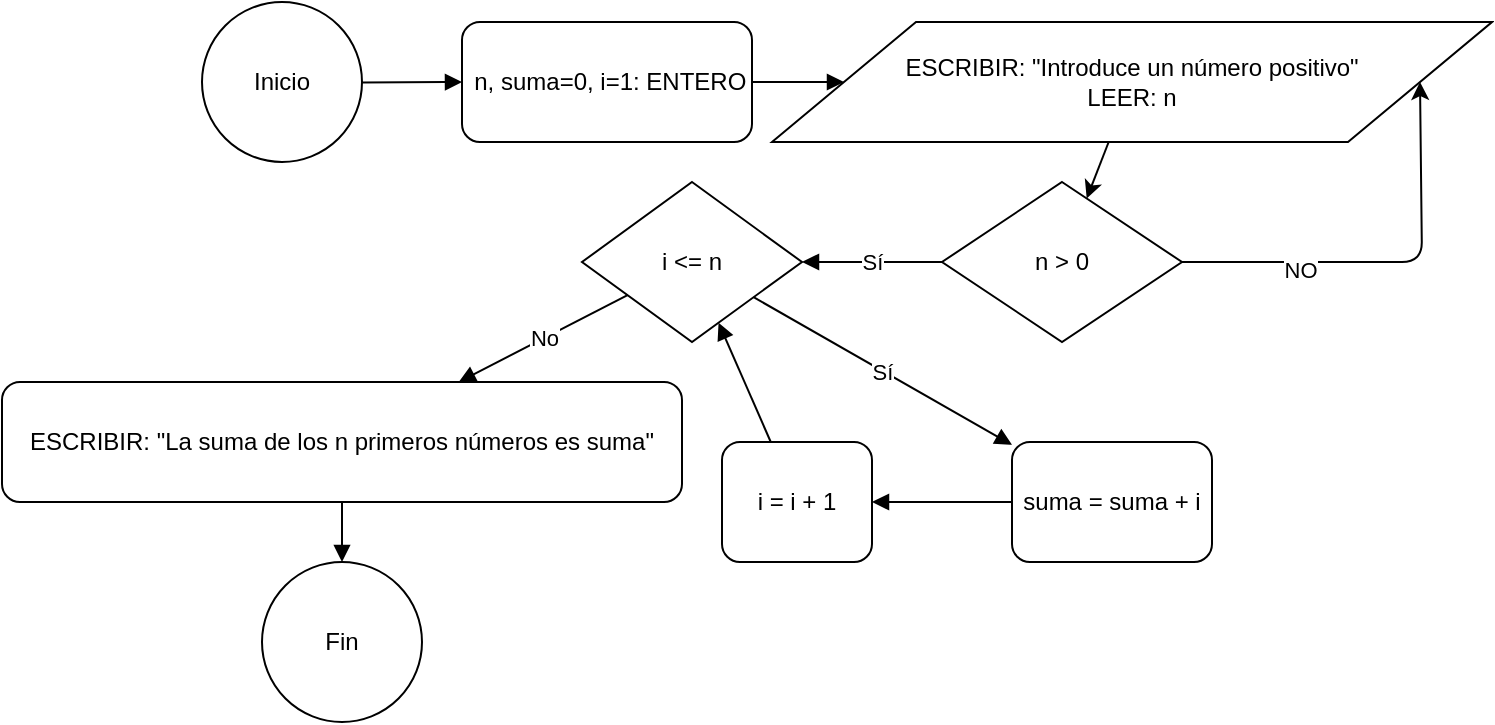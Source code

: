 <mxfile>
    <diagram id="suma_n" name="Suma N primeros">
        <mxGraphModel dx="1249" dy="799" grid="1" gridSize="10" guides="1" tooltips="1" connect="1" arrows="1" fold="1" page="1" pageScale="1" pageWidth="850" pageHeight="1100" math="0" shadow="0">
            <root>
                <mxCell id="0"/>
                <mxCell id="1" parent="0"/>
                <mxCell id="2" value="Inicio" style="ellipse;whiteSpace=wrap;html=1;aspect=fixed;" parent="1" vertex="1">
                    <mxGeometry x="140" y="30" width="80" height="80" as="geometry"/>
                </mxCell>
                <mxCell id="3" value="&amp;nbsp;n, suma=0, i=1: ENTERO" style="rounded=1;whiteSpace=wrap;html=1;" parent="1" vertex="1">
                    <mxGeometry x="270" y="40" width="145" height="60" as="geometry"/>
                </mxCell>
                <mxCell id="25" value="" style="edgeStyle=none;html=1;" edge="1" parent="1" source="4" target="6">
                    <mxGeometry relative="1" as="geometry"/>
                </mxCell>
                <mxCell id="4" value="ESCRIBIR: &quot;Introduce un número positivo&quot;&lt;br&gt;LEER: n" style="shape=parallelogram;perimeter=parallelogramPerimeter;whiteSpace=wrap;html=1;" parent="1" vertex="1">
                    <mxGeometry x="425" y="40" width="360" height="60" as="geometry"/>
                </mxCell>
                <mxCell id="23" style="edgeStyle=none;html=1;entryX=1;entryY=0.5;entryDx=0;entryDy=0;" edge="1" parent="1" source="6" target="4">
                    <mxGeometry relative="1" as="geometry">
                        <Array as="points">
                            <mxPoint x="750" y="160"/>
                        </Array>
                    </mxGeometry>
                </mxCell>
                <mxCell id="24" value="NO" style="edgeLabel;html=1;align=center;verticalAlign=middle;resizable=0;points=[];" vertex="1" connectable="0" parent="23">
                    <mxGeometry x="-0.152" y="-4" relative="1" as="geometry">
                        <mxPoint x="-30" as="offset"/>
                    </mxGeometry>
                </mxCell>
                <mxCell id="6" value="n &amp;gt; 0" style="rhombus;whiteSpace=wrap;html=1;" parent="1" vertex="1">
                    <mxGeometry x="510" y="120" width="120" height="80" as="geometry"/>
                </mxCell>
                <mxCell id="7" value="i &amp;lt;= n" style="rhombus;whiteSpace=wrap;html=1;" parent="1" vertex="1">
                    <mxGeometry x="330" y="120" width="110" height="80" as="geometry"/>
                </mxCell>
                <mxCell id="8" value="suma = suma + i" style="rounded=1;whiteSpace=wrap;html=1;" parent="1" vertex="1">
                    <mxGeometry x="545" y="250" width="100" height="60" as="geometry"/>
                </mxCell>
                <mxCell id="9" value="i = i + 1" style="rounded=1;whiteSpace=wrap;html=1;" parent="1" vertex="1">
                    <mxGeometry x="400" y="250" width="75" height="60" as="geometry"/>
                </mxCell>
                <mxCell id="10" value="ESCRIBIR: &quot;La suma de los n primeros números es suma&quot;" style="rounded=1;whiteSpace=wrap;html=1;" parent="1" vertex="1">
                    <mxGeometry x="40" y="220" width="340" height="60" as="geometry"/>
                </mxCell>
                <mxCell id="11" value="Fin" style="ellipse;whiteSpace=wrap;html=1;aspect=fixed;" parent="1" vertex="1">
                    <mxGeometry x="170" y="310" width="80" height="80" as="geometry"/>
                </mxCell>
                <mxCell id="12" value="" style="endArrow=block;rounded=1;html=1;" parent="1" source="2" target="3" edge="1">
                    <mxGeometry relative="1" as="geometry"/>
                </mxCell>
                <mxCell id="13" value="" style="endArrow=block;rounded=1;html=1;" parent="1" source="3" target="4" edge="1">
                    <mxGeometry relative="1" as="geometry"/>
                </mxCell>
                <mxCell id="16" value="Sí" style="endArrow=block;rounded=1;html=1;exitX=0;exitY=0.5;exitDx=0;exitDy=0;" parent="1" source="6" target="7" edge="1">
                    <mxGeometry relative="1" as="geometry"/>
                </mxCell>
                <mxCell id="18" value="Sí" style="endArrow=block;rounded=1;html=1;" parent="1" source="7" target="8" edge="1">
                    <mxGeometry relative="1" as="geometry"/>
                </mxCell>
                <mxCell id="19" value="No" style="endArrow=block;rounded=1;html=1;" parent="1" source="7" target="10" edge="1">
                    <mxGeometry relative="1" as="geometry"/>
                </mxCell>
                <mxCell id="20" value="" style="endArrow=block;rounded=1;html=1;" parent="1" source="8" target="9" edge="1">
                    <mxGeometry relative="1" as="geometry"/>
                </mxCell>
                <mxCell id="21" value="" style="endArrow=block;rounded=1;html=1;" parent="1" source="9" target="7" edge="1">
                    <mxGeometry relative="1" as="geometry"/>
                </mxCell>
                <mxCell id="22" value="" style="endArrow=block;rounded=1;html=1;" parent="1" source="10" target="11" edge="1">
                    <mxGeometry relative="1" as="geometry"/>
                </mxCell>
            </root>
        </mxGraphModel>
    </diagram>
</mxfile>